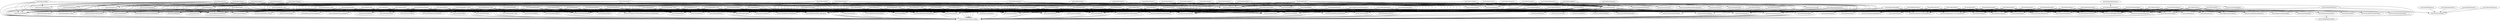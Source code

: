 // Generated via `python3 tools/generate_dependency_graph.py`; do not edit by hand.
digraph G {
  "usr/src/bin/cat/cat.c" -> "usr/src/include/ctype.h";
  "usr/src/bin/cat/cat.c" -> "usr/src/include/err.h";
  "usr/src/bin/cat/cat.c" -> "usr/src/include/stdio.h";
  "usr/src/bin/cat/cat.c" -> "usr/src/include/stdlib.h";
  "usr/src/bin/cat/cat.c" -> "usr/src/sys/hp300/include/param.h";
  "usr/src/bin/cat/cat.c" -> "usr/src/sys/sys/errno.h";
  "usr/src/bin/cat/cat.c" -> "usr/src/sys/sys/fcntl.h";
  "usr/src/bin/cat/cat.c" -> "usr/src/sys/sys/stat.h";
  "usr/src/bin/cat/cat.c" -> "usr/src/sys/sys/unistd.h";
  "usr/src/bin/cat/cat.c" -> "usr/src/usr.bin/window/string.h";
  "usr/src/bin/chmod/chmod.c" -> "usr/src/include/err.h";
  "usr/src/bin/chmod/chmod.c" -> "usr/src/include/fts.h";
  "usr/src/bin/chmod/chmod.c" -> "usr/src/include/stdio.h";
  "usr/src/bin/chmod/chmod.c" -> "usr/src/include/stdlib.h";
  "usr/src/bin/chmod/chmod.c" -> "usr/src/sys/sys/errno.h";
  "usr/src/bin/chmod/chmod.c" -> "usr/src/sys/sys/stat.h";
  "usr/src/bin/chmod/chmod.c" -> "usr/src/sys/sys/unistd.h";
  "usr/src/bin/chmod/chmod.c" -> "usr/src/usr.bin/telnet/types.h";
  "usr/src/bin/chmod/chmod.c" -> "usr/src/usr.bin/window/string.h";
  "usr/src/bin/cp/cp.c" -> "usr/src/games/sail/extern.h";
  "usr/src/bin/cp/cp.c" -> "usr/src/include/err.h";
  "usr/src/bin/cp/cp.c" -> "usr/src/include/fts.h";
  "usr/src/bin/cp/cp.c" -> "usr/src/include/stdio.h";
  "usr/src/bin/cp/cp.c" -> "usr/src/include/stdlib.h";
  "usr/src/bin/cp/cp.c" -> "usr/src/kerberosIV/kdb_edit/time.h";
  "usr/src/bin/cp/cp.c" -> "usr/src/sys/hp300/include/param.h";
  "usr/src/bin/cp/cp.c" -> "usr/src/sys/sys/dirent.h";
  "usr/src/bin/cp/cp.c" -> "usr/src/sys/sys/errno.h";
  "usr/src/bin/cp/cp.c" -> "usr/src/sys/sys/fcntl.h";
  "usr/src/bin/cp/cp.c" -> "usr/src/sys/sys/mman.h";
  "usr/src/bin/cp/cp.c" -> "usr/src/sys/sys/stat.h";
  "usr/src/bin/cp/cp.c" -> "usr/src/sys/sys/unistd.h";
  "usr/src/bin/cp/cp.c" -> "usr/src/usr.bin/window/string.h";
  "usr/src/bin/cp/extern.h" -> "usr/src/sys/sys/cdefs.h";
  "usr/src/bin/cp/utils.c" -> "usr/src/games/sail/extern.h";
  "usr/src/bin/cp/utils.c" -> "usr/src/include/err.h";
  "usr/src/bin/cp/utils.c" -> "usr/src/include/fts.h";
  "usr/src/bin/cp/utils.c" -> "usr/src/include/stdio.h";
  "usr/src/bin/cp/utils.c" -> "usr/src/include/stdlib.h";
  "usr/src/bin/cp/utils.c" -> "usr/src/kerberosIV/kdb_edit/time.h";
  "usr/src/bin/cp/utils.c" -> "usr/src/sys/hp300/include/param.h";
  "usr/src/bin/cp/utils.c" -> "usr/src/sys/sys/errno.h";
  "usr/src/bin/cp/utils.c" -> "usr/src/sys/sys/fcntl.h";
  "usr/src/bin/cp/utils.c" -> "usr/src/sys/sys/mman.h";
  "usr/src/bin/cp/utils.c" -> "usr/src/sys/sys/stat.h";
  "usr/src/bin/cp/utils.c" -> "usr/src/sys/sys/unistd.h";
  "usr/src/bin/cp/utils.c" -> "usr/src/usr.bin/window/string.h";
  "usr/src/bin/csh/alloc.c" -> "usr/src/bin/csh/csh.h";
  "usr/src/bin/csh/alloc.c" -> "usr/src/games/sail/extern.h";
  "usr/src/bin/csh/alloc.c" -> "usr/src/include/stdlib.h";
  "usr/src/bin/csh/alloc.c" -> "usr/src/sys/sys/unistd.h";
  "usr/src/bin/csh/alloc.c" -> "usr/src/usr.bin/telnet/types.h";
  "usr/src/bin/csh/char.c" -> "usr/src/usr.bin/window/char.h";
  "usr/src/bin/csh/char.h" -> "usr/src/include/ctype.h";
  "usr/src/bin/csh/const.c" -> "usr/src/bin/csh/csh.h";
  "usr/src/bin/csh/csh.c" -> "usr/src/bin/csh/csh.h";
  "usr/src/bin/csh/csh.c" -> "usr/src/games/sail/extern.h";
  "usr/src/bin/csh/csh.c" -> "usr/src/include/locale.h";
  "usr/src/bin/csh/csh.c" -> "usr/src/include/pwd.h";
  "usr/src/bin/csh/csh.c" -> "usr/src/include/stdlib.h";
  "usr/src/bin/csh/csh.c" -> "usr/src/include/vis.h";
  "usr/src/bin/csh/csh.c" -> "usr/src/kerberosIV/register/pathnames.h";
  "usr/src/bin/csh/csh.c" -> "usr/src/sys/hp300/include/proc.h";
  "usr/src/bin/csh/csh.c" -> "usr/src/sys/sys/errno.h";
  "usr/src/bin/csh/csh.c" -> "usr/src/sys/sys/fcntl.h";
  "usr/src/bin/csh/csh.c" -> "usr/src/sys/sys/ioctl.h";
  "usr/src/bin/csh/csh.c" -> "usr/src/sys/sys/stat.h";
  "usr/src/bin/csh/csh.c" -> "usr/src/sys/sys/unistd.h";
  "usr/src/bin/csh/csh.c" -> "usr/src/usr.bin/telnet/types.h";
  "usr/src/bin/csh/csh.c" -> "usr/src/usr.bin/window/string.h";
  "usr/src/bin/csh/csh.h" -> "usr/src/include/err.h";
  "usr/src/bin/csh/csh.h" -> "usr/src/include/paths.h";
  "usr/src/bin/csh/csh.h" -> "usr/src/include/setjmp.h";
  "usr/src/bin/csh/csh.h" -> "usr/src/include/stdio.h";
  "usr/src/bin/csh/csh.h" -> "usr/src/kerberosIV/kdb_edit/time.h";
  "usr/src/bin/csh/csh.h" -> "usr/src/sys/hp300/include/signal.h";
  "usr/src/bin/csh/csh.h" -> "usr/src/sys/sys/resource.h";
  "usr/src/bin/csh/csh.h" -> "usr/src/usr.bin/telnet/types.h";
  "usr/src/bin/csh/csh.h" -> "usr/src/usr.bin/window/char.h";
  "usr/src/bin/csh/dir.c" -> "usr/src/bin/csh/csh.h";
  "usr/src/bin/csh/dir.c" -> "usr/src/games/sail/extern.h";
  "usr/src/bin/csh/dir.c" -> "usr/src/include/stdlib.h";
  "usr/src/bin/csh/dir.c" -> "usr/src/sys/hp300/include/param.h";
  "usr/src/bin/csh/dir.c" -> "usr/src/sys/sys/errno.h";
  "usr/src/bin/csh/dir.c" -> "usr/src/sys/sys/stat.h";
  "usr/src/bin/csh/dir.c" -> "usr/src/sys/sys/unistd.h";
  "usr/src/bin/csh/dir.c" -> "usr/src/usr.bin/make/dir.h";
  "usr/src/bin/csh/dir.c" -> "usr/src/usr.bin/window/string.h";
  "usr/src/bin/csh/dol.c" -> "usr/src/bin/csh/csh.h";
  "usr/src/bin/csh/dol.c" -> "usr/src/games/sail/extern.h";
  "usr/src/bin/csh/dol.c" -> "usr/src/include/stdlib.h";
  "usr/src/bin/csh/dol.c" -> "usr/src/sys/sys/errno.h";
  "usr/src/bin/csh/dol.c" -> "usr/src/sys/sys/fcntl.h";
  "usr/src/bin/csh/dol.c" -> "usr/src/sys/sys/unistd.h";
  "usr/src/bin/csh/dol.c" -> "usr/src/usr.bin/telnet/types.h";
  "usr/src/bin/csh/dol.c" -> "usr/src/usr.bin/window/string.h";
  "usr/src/bin/csh/err.c" -> "usr/src/bin/csh/csh.h";
  "usr/src/bin/csh/err.c" -> "usr/src/games/sail/extern.h";
  "usr/src/bin/csh/err.c" -> "usr/src/include/stdlib.h";
  "usr/src/bin/csh/err.c" -> "usr/src/sys/sys/unistd.h";
  "usr/src/bin/csh/err.c" -> "usr/src/usr.bin/telnet/types.h";
  "usr/src/bin/csh/exec.c" -> "usr/src/bin/csh/csh.h";
  "usr/src/bin/csh/exec.c" -> "usr/src/games/sail/extern.h";
  "usr/src/bin/csh/exec.c" -> "usr/src/include/stdlib.h";
  "usr/src/bin/csh/exec.c" -> "usr/src/sys/hp300/include/param.h";
  "usr/src/bin/csh/exec.c" -> "usr/src/sys/sys/dirent.h";
  "usr/src/bin/csh/exec.c" -> "usr/src/sys/sys/errno.h";
  "usr/src/bin/csh/exec.c" -> "usr/src/sys/sys/fcntl.h";
  "usr/src/bin/csh/exec.c" -> "usr/src/sys/sys/stat.h";
  "usr/src/bin/csh/exec.c" -> "usr/src/sys/sys/unistd.h";
  "usr/src/bin/csh/exec.c" -> "usr/src/usr.bin/telnet/types.h";
  "usr/src/bin/csh/exec.c" -> "usr/src/usr.bin/window/string.h";
  "usr/src/bin/csh/exp.c" -> "usr/src/bin/csh/csh.h";
  "usr/src/bin/csh/exp.c" -> "usr/src/games/sail/extern.h";
  "usr/src/bin/csh/exp.c" -> "usr/src/include/stdlib.h";
  "usr/src/bin/csh/exp.c" -> "usr/src/sys/sys/stat.h";
  "usr/src/bin/csh/exp.c" -> "usr/src/sys/sys/unistd.h";
  "usr/src/bin/csh/exp.c" -> "usr/src/usr.bin/telnet/types.h";
  "usr/src/bin/csh/exp.c" -> "usr/src/usr.bin/window/string.h";
  "usr/src/bin/csh/extern.h" -> "usr/src/sys/sys/cdefs.h";
  "usr/src/bin/csh/file.c" -> "usr/src/bin/csh/csh.h";
  "usr/src/bin/csh/file.c" -> "usr/src/games/sail/extern.h";
  "usr/src/bin/csh/file.c" -> "usr/src/include/pwd.h";
  "usr/src/bin/csh/file.c" -> "usr/src/include/stdlib.h";
  "usr/src/bin/csh/file.c" -> "usr/src/sys/hp300/include/param.h";
  "usr/src/bin/csh/file.c" -> "usr/src/sys/sys/dirent.h";
  "usr/src/bin/csh/file.c" -> "usr/src/sys/sys/ioctl.h";
  "usr/src/bin/csh/file.c" -> "usr/src/sys/sys/stat.h";
  "usr/src/bin/csh/file.c" -> "usr/src/sys/sys/termios.h";
  "usr/src/bin/csh/file.c" -> "usr/src/sys/sys/unistd.h";
  "usr/src/bin/csh/file.c" -> "usr/src/usr.bin/window/string.h";
  "usr/src/bin/csh/func.c" -> "usr/src/bin/csh/csh.h";
  "usr/src/bin/csh/func.c" -> "usr/src/games/sail/extern.h";
  "usr/src/bin/csh/func.c" -> "usr/src/include/locale.h";
  "usr/src/bin/csh/func.c" -> "usr/src/include/stdlib.h";
  "usr/src/bin/csh/func.c" -> "usr/src/kerberosIV/register/pathnames.h";
  "usr/src/bin/csh/func.c" -> "usr/src/sys/hp300/include/signal.h";
  "usr/src/bin/csh/func.c" -> "usr/src/sys/sys/stat.h";
  "usr/src/bin/csh/func.c" -> "usr/src/sys/sys/unistd.h";
  "usr/src/bin/csh/func.c" -> "usr/src/usr.bin/telnet/types.h";
  "usr/src/bin/csh/func.c" -> "usr/src/usr.bin/window/string.h";
  "usr/src/bin/csh/glob.c" -> "usr/src/bin/csh/csh.h";
  "usr/src/bin/csh/glob.c" -> "usr/src/games/sail/extern.h";
  "usr/src/bin/csh/glob.c" -> "usr/src/include/stdlib.h";
  "usr/src/bin/csh/glob.c" -> "usr/src/sys/hp300/include/param.h";
  "usr/src/bin/csh/glob.c" -> "usr/src/sys/sys/errno.h";
  "usr/src/bin/csh/glob.c" -> "usr/src/sys/sys/unistd.h";
  "usr/src/bin/csh/glob.c" -> "usr/src/usr.bin/mail/glob.h";
  "usr/src/bin/csh/glob.c" -> "usr/src/usr.bin/window/string.h";
  "usr/src/bin/csh/hist.c" -> "usr/src/bin/csh/csh.h";
  "usr/src/bin/csh/hist.c" -> "usr/src/games/sail/extern.h";
  "usr/src/bin/csh/hist.c" -> "usr/src/include/stdlib.h";
  "usr/src/bin/csh/hist.c" -> "usr/src/usr.bin/telnet/types.h";
  "usr/src/bin/csh/init.c" -> "usr/src/bin/csh/csh.h";
  "usr/src/bin/csh/init.c" -> "usr/src/games/sail/extern.h";
  "usr/src/bin/csh/lex.c" -> "usr/src/bin/csh/csh.h";
  "usr/src/bin/csh/lex.c" -> "usr/src/games/sail/extern.h";
  "usr/src/bin/csh/lex.c" -> "usr/src/include/stdlib.h";
  "usr/src/bin/csh/lex.c" -> "usr/src/sys/sys/errno.h";
  "usr/src/bin/csh/lex.c" -> "usr/src/sys/sys/ioctl.h";
  "usr/src/bin/csh/lex.c" -> "usr/src/sys/sys/termios.h";
  "usr/src/bin/csh/lex.c" -> "usr/src/sys/sys/unistd.h";
  "usr/src/bin/csh/lex.c" -> "usr/src/usr.bin/telnet/types.h";
  "usr/src/bin/csh/lex.c" -> "usr/src/usr.bin/window/string.h";
  "usr/src/bin/csh/misc.c" -> "usr/src/bin/csh/csh.h";
  "usr/src/bin/csh/misc.c" -> "usr/src/games/sail/extern.h";
  "usr/src/bin/csh/misc.c" -> "usr/src/include/stdlib.h";
  "usr/src/bin/csh/misc.c" -> "usr/src/sys/hp300/include/param.h";
  "usr/src/bin/csh/misc.c" -> "usr/src/sys/sys/unistd.h";
  "usr/src/bin/csh/parse.c" -> "usr/src/bin/csh/csh.h";
  "usr/src/bin/csh/parse.c" -> "usr/src/games/sail/extern.h";
  "usr/src/bin/csh/parse.c" -> "usr/src/include/stdlib.h";
  "usr/src/bin/csh/parse.c" -> "usr/src/usr.bin/telnet/types.h";
  "usr/src/bin/csh/parse.c" -> "usr/src/usr.bin/window/string.h";
  "usr/src/bin/csh/proc.c" -> "usr/src/bin/csh/csh.h";
  "usr/src/bin/csh/proc.c" -> "usr/src/games/sail/extern.h";
  "usr/src/bin/csh/proc.c" -> "usr/src/include/stdlib.h";
  "usr/src/bin/csh/proc.c" -> "usr/src/sys/hp300/include/proc.h";
  "usr/src/bin/csh/proc.c" -> "usr/src/sys/sys/errno.h";
  "usr/src/bin/csh/proc.c" -> "usr/src/sys/sys/unistd.h";
  "usr/src/bin/csh/proc.c" -> "usr/src/sys/sys/wait.h";
  "usr/src/bin/csh/proc.c" -> "usr/src/usr.bin/make/dir.h";
  "usr/src/bin/csh/proc.c" -> "usr/src/usr.bin/telnet/types.h";
  "usr/src/bin/csh/proc.c" -> "usr/src/usr.bin/window/string.h";
  "usr/src/bin/csh/sem.c" -> "usr/src/bin/csh/csh.h";
  "usr/src/bin/csh/sem.c" -> "usr/src/games/sail/extern.h";
  "usr/src/bin/csh/sem.c" -> "usr/src/include/stdlib.h";
  "usr/src/bin/csh/sem.c" -> "usr/src/sys/hp300/include/param.h";
  "usr/src/bin/csh/sem.c" -> "usr/src/sys/hp300/include/proc.h";
  "usr/src/bin/csh/sem.c" -> "usr/src/sys/sys/errno.h";
  "usr/src/bin/csh/sem.c" -> "usr/src/sys/sys/fcntl.h";
  "usr/src/bin/csh/sem.c" -> "usr/src/sys/sys/ioctl.h";
  "usr/src/bin/csh/sem.c" -> "usr/src/sys/sys/stat.h";
  "usr/src/bin/csh/sem.c" -> "usr/src/sys/sys/unistd.h";
  "usr/src/bin/csh/sem.c" -> "usr/src/usr.bin/window/string.h";
  "usr/src/bin/csh/set.c" -> "usr/src/bin/csh/csh.h";
  "usr/src/bin/csh/set.c" -> "usr/src/games/sail/extern.h";
  "usr/src/bin/csh/set.c" -> "usr/src/include/stdlib.h";
  "usr/src/bin/csh/set.c" -> "usr/src/usr.bin/telnet/types.h";
  "usr/src/bin/csh/set.c" -> "usr/src/usr.bin/window/string.h";
  "usr/src/bin/csh/str.c" -> "usr/src/bin/csh/csh.h";
  "usr/src/bin/csh/str.c" -> "usr/src/games/sail/extern.h";
  "usr/src/bin/csh/str.c" -> "usr/src/include/vis.h";
  "usr/src/bin/csh/str.c" -> "usr/src/usr.bin/telnet/types.h";
  "usr/src/bin/csh/time.c" -> "usr/src/bin/csh/csh.h";
  "usr/src/bin/csh/time.c" -> "usr/src/games/sail/extern.h";
  "usr/src/bin/csh/time.c" -> "usr/src/usr.bin/telnet/types.h";
  "usr/src/bin/date/date.c" -> "usr/src/games/sail/extern.h";
  "usr/src/bin/date/date.c" -> "usr/src/include/ctype.h";
  "usr/src/bin/date/date.c" -> "usr/src/include/err.h";
  "usr/src/bin/date/date.c" -> "usr/src/include/stdio.h";
  "usr/src/bin/date/date.c" -> "usr/src/include/stdlib.h";
  "usr/src/bin/date/date.c" -> "usr/src/kerberosIV/kdb_edit/time.h";
  "usr/src/bin/date/date.c" -> "usr/src/sys/hp300/include/param.h";
  "usr/src/bin/date/date.c" -> "usr/src/sys/sys/fcntl.h";
  "usr/src/bin/date/date.c" -> "usr/src/sys/sys/syslog.h";
  "usr/src/bin/date/date.c" -> "usr/src/sys/sys/unistd.h";
  "usr/src/bin/date/date.c" -> "usr/src/usr.bin/window/string.h";
  "usr/src/bin/date/netdate.c" -> "usr/src/games/sail/extern.h";
  "usr/src/bin/date/netdate.c" -> "usr/src/include/err.h";
  "usr/src/bin/date/netdate.c" -> "usr/src/include/netdb.h";
  "usr/src/bin/date/netdate.c" -> "usr/src/include/protocols/timed.h";
  "usr/src/bin/date/netdate.c" -> "usr/src/include/stdio.h";
  "usr/src/bin/date/netdate.c" -> "usr/src/kerberosIV/kdb_edit/time.h";
  "usr/src/bin/date/netdate.c" -> "usr/src/sys/hp300/include/param.h";
  "usr/src/bin/date/netdate.c" -> "usr/src/sys/netinet/in.h";
  "usr/src/bin/date/netdate.c" -> "usr/src/sys/sys/errno.h";
  "usr/src/bin/date/netdate.c" -> "usr/src/sys/sys/socket.h";
  "usr/src/bin/date/netdate.c" -> "usr/src/sys/sys/unistd.h";
  "usr/src/bin/date/netdate.c" -> "usr/src/usr.bin/window/string.h";
  "usr/src/bin/dd/args.c" -> "usr/src/bin/dd/dd.h";
  "usr/src/bin/dd/args.c" -> "usr/src/games/sail/extern.h";
  "usr/src/bin/dd/args.c" -> "usr/src/include/err.h";
  "usr/src/bin/dd/args.c" -> "usr/src/include/stdio.h";
  "usr/src/bin/dd/args.c" -> "usr/src/include/stdlib.h";
  "usr/src/bin/dd/args.c" -> "usr/src/sys/hp300/include/limits.h";
  "usr/src/bin/dd/args.c" -> "usr/src/sys/sys/errno.h";
  "usr/src/bin/dd/args.c" -> "usr/src/usr.bin/telnet/types.h";
  "usr/src/bin/dd/args.c" -> "usr/src/usr.bin/window/string.h";
  "usr/src/bin/dd/conv.c" -> "usr/src/bin/dd/dd.h";
  "usr/src/bin/dd/conv.c" -> "usr/src/games/sail/extern.h";
  "usr/src/bin/dd/conv.c" -> "usr/src/include/err.h";
  "usr/src/bin/dd/conv.c" -> "usr/src/sys/hp300/include/param.h";
  "usr/src/bin/dd/conv.c" -> "usr/src/usr.bin/window/string.h";
  "usr/src/bin/dd/conv_tab.c" -> "usr/src/usr.bin/telnet/types.h";
  "usr/src/bin/dd/dd.c" -> "usr/src/bin/dd/dd.h";
  "usr/src/bin/dd/dd.c" -> "usr/src/games/sail/extern.h";
  "usr/src/bin/dd/dd.c" -> "usr/src/include/ctype.h";
  "usr/src/bin/dd/dd.c" -> "usr/src/include/err.h";
  "usr/src/bin/dd/dd.c" -> "usr/src/include/stdio.h";
  "usr/src/bin/dd/dd.c" -> "usr/src/include/stdlib.h";
  "usr/src/bin/dd/dd.c" -> "usr/src/sys/hp300/include/param.h";
  "usr/src/bin/dd/dd.c" -> "usr/src/sys/hp300/include/signal.h";
  "usr/src/bin/dd/dd.c" -> "usr/src/sys/sys/errno.h";
  "usr/src/bin/dd/dd.c" -> "usr/src/sys/sys/fcntl.h";
  "usr/src/bin/dd/dd.c" -> "usr/src/sys/sys/ioctl.h";
  "usr/src/bin/dd/dd.c" -> "usr/src/sys/sys/mtio.h";
  "usr/src/bin/dd/dd.c" -> "usr/src/sys/sys/stat.h";
  "usr/src/bin/dd/dd.c" -> "usr/src/sys/sys/unistd.h";
  "usr/src/bin/dd/dd.c" -> "usr/src/usr.bin/window/string.h";
  "usr/src/bin/dd/extern.h" -> "usr/src/sys/sys/cdefs.h";
  "usr/src/bin/dd/misc.c" -> "usr/src/bin/dd/dd.h";
  "usr/src/bin/dd/misc.c" -> "usr/src/games/sail/extern.h";
  "usr/src/bin/dd/misc.c" -> "usr/src/include/err.h";
  "usr/src/bin/dd/misc.c" -> "usr/src/include/stdio.h";
  "usr/src/bin/dd/misc.c" -> "usr/src/include/stdlib.h";
  "usr/src/bin/dd/misc.c" -> "usr/src/kerberosIV/kdb_edit/time.h";
  "usr/src/bin/dd/misc.c" -> "usr/src/sys/sys/unistd.h";
  "usr/src/bin/dd/misc.c" -> "usr/src/usr.bin/telnet/types.h";
  "usr/src/bin/dd/misc.c" -> "usr/src/usr.bin/window/string.h";
  "usr/src/bin/dd/position.c" -> "usr/src/bin/dd/dd.h";
  "usr/src/bin/dd/position.c" -> "usr/src/games/sail/extern.h";
  "usr/src/bin/dd/position.c" -> "usr/src/include/err.h";
  "usr/src/bin/dd/position.c" -> "usr/src/sys/sys/errno.h";
  "usr/src/bin/dd/position.c" -> "usr/src/sys/sys/ioctl.h";
  "usr/src/bin/dd/position.c" -> "usr/src/sys/sys/mtio.h";
  "usr/src/bin/dd/position.c" -> "usr/src/sys/sys/stat.h";
  "usr/src/bin/dd/position.c" -> "usr/src/sys/sys/unistd.h";
  "usr/src/bin/dd/position.c" -> "usr/src/usr.bin/telnet/types.h";
  "usr/src/bin/dd/position.c" -> "usr/src/usr.bin/window/string.h";
  "usr/src/bin/df/df.c" -> "usr/src/include/err.h";
  "usr/src/bin/df/df.c" -> "usr/src/include/fstab.h";
  "usr/src/bin/df/df.c" -> "usr/src/include/stdio.h";
  "usr/src/bin/df/df.c" -> "usr/src/include/stdlib.h";
  "usr/src/bin/df/df.c" -> "usr/src/sys/hp300/include/param.h";
  "usr/src/bin/df/df.c" -> "usr/src/sys/sys/errno.h";
  "usr/src/bin/df/df.c" -> "usr/src/sys/sys/fcntl.h";
  "usr/src/bin/df/df.c" -> "usr/src/sys/sys/mount.h";
  "usr/src/bin/df/df.c" -> "usr/src/sys/sys/stat.h";
  "usr/src/bin/df/df.c" -> "usr/src/sys/sys/unistd.h";
  "usr/src/bin/df/df.c" -> "usr/src/sys/ufs/ffs/fs.h";
  "usr/src/bin/df/df.c" -> "usr/src/sys/ufs/ufs/dinode.h";
  "usr/src/bin/df/df.c" -> "usr/src/sys/ufs/ufs/ufsmount.h";
  "usr/src/bin/df/df.c" -> "usr/src/usr.bin/window/string.h";
  "usr/src/bin/echo/echo.c" -> "usr/src/include/stdio.h";
  "usr/src/bin/echo/echo.c" -> "usr/src/include/stdlib.h";
  "usr/src/bin/echo/echo.c" -> "usr/src/usr.bin/window/string.h";
  "usr/src/bin/hostname/hostname.c" -> "usr/src/include/err.h";
  "usr/src/bin/hostname/hostname.c" -> "usr/src/include/stdio.h";
  "usr/src/bin/hostname/hostname.c" -> "usr/src/include/stdlib.h";
  "usr/src/bin/hostname/hostname.c" -> "usr/src/sys/hp300/include/param.h";
  "usr/src/bin/hostname/hostname.c" -> "usr/src/sys/sys/unistd.h";
  "usr/src/bin/hostname/hostname.c" -> "usr/src/usr.bin/window/string.h";
  "usr/src/bin/kill/kill.c" -> "usr/src/include/ctype.h";
  "usr/src/bin/kill/kill.c" -> "usr/src/include/err.h";
  "usr/src/bin/kill/kill.c" -> "usr/src/include/stdio.h";
  "usr/src/bin/kill/kill.c" -> "usr/src/include/stdlib.h";
  "usr/src/bin/kill/kill.c" -> "usr/src/sys/hp300/include/signal.h";
  "usr/src/bin/kill/kill.c" -> "usr/src/sys/sys/errno.h";
  "usr/src/bin/kill/kill.c" -> "usr/src/usr.bin/window/string.h";
  "usr/src/bin/ln/ln.c" -> "usr/src/include/err.h";
  "usr/src/bin/ln/ln.c" -> "usr/src/include/stdio.h";
  "usr/src/bin/ln/ln.c" -> "usr/src/include/stdlib.h";
  "usr/src/bin/ln/ln.c" -> "usr/src/sys/hp300/include/param.h";
  "usr/src/bin/ln/ln.c" -> "usr/src/sys/sys/errno.h";
  "usr/src/bin/ln/ln.c" -> "usr/src/sys/sys/stat.h";
  "usr/src/bin/ln/ln.c" -> "usr/src/sys/sys/unistd.h";
  "usr/src/bin/ln/ln.c" -> "usr/src/usr.bin/window/string.h";
  "usr/src/bin/ls/cmp.c" -> "usr/src/bin/ls/ls.h";
  "usr/src/bin/ls/cmp.c" -> "usr/src/games/sail/extern.h";
  "usr/src/bin/ls/cmp.c" -> "usr/src/include/fts.h";
  "usr/src/bin/ls/cmp.c" -> "usr/src/sys/sys/stat.h";
  "usr/src/bin/ls/cmp.c" -> "usr/src/usr.bin/telnet/types.h";
  "usr/src/bin/ls/cmp.c" -> "usr/src/usr.bin/window/string.h";
  "usr/src/bin/ls/ls.c" -> "usr/src/bin/ls/ls.h";
  "usr/src/bin/ls/ls.c" -> "usr/src/games/sail/extern.h";
  "usr/src/bin/ls/ls.c" -> "usr/src/include/err.h";
  "usr/src/bin/ls/ls.c" -> "usr/src/include/fts.h";
  "usr/src/bin/ls/ls.c" -> "usr/src/include/stdio.h";
  "usr/src/bin/ls/ls.c" -> "usr/src/include/stdlib.h";
  "usr/src/bin/ls/ls.c" -> "usr/src/sys/sys/dirent.h";
  "usr/src/bin/ls/ls.c" -> "usr/src/sys/sys/errno.h";
  "usr/src/bin/ls/ls.c" -> "usr/src/sys/sys/ioctl.h";
  "usr/src/bin/ls/ls.c" -> "usr/src/sys/sys/stat.h";
  "usr/src/bin/ls/ls.c" -> "usr/src/sys/sys/unistd.h";
  "usr/src/bin/ls/ls.c" -> "usr/src/usr.bin/telnet/types.h";
  "usr/src/bin/ls/ls.c" -> "usr/src/usr.bin/window/string.h";
  "usr/src/bin/ls/print.c" -> "usr/src/bin/ls/ls.h";
  "usr/src/bin/ls/print.c" -> "usr/src/games/sail/extern.h";
  "usr/src/bin/ls/print.c" -> "usr/src/include/err.h";
  "usr/src/bin/ls/print.c" -> "usr/src/include/fts.h";
  "usr/src/bin/ls/print.c" -> "usr/src/include/grp.h";
  "usr/src/bin/ls/print.c" -> "usr/src/include/pwd.h";
  "usr/src/bin/ls/print.c" -> "usr/src/include/stdio.h";
  "usr/src/bin/ls/print.c" -> "usr/src/include/stdlib.h";
  "usr/src/bin/ls/print.c" -> "usr/src/include/tzfile.h";
  "usr/src/bin/ls/print.c" -> "usr/src/include/utmp.h";
  "usr/src/bin/ls/print.c" -> "usr/src/kerberosIV/kdb_edit/time.h";
  "usr/src/bin/ls/print.c" -> "usr/src/sys/hp300/include/param.h";
  "usr/src/bin/ls/print.c" -> "usr/src/sys/sys/errno.h";
  "usr/src/bin/ls/print.c" -> "usr/src/sys/sys/stat.h";
  "usr/src/bin/ls/print.c" -> "usr/src/sys/sys/unistd.h";
  "usr/src/bin/ls/print.c" -> "usr/src/usr.bin/window/string.h";
  "usr/src/bin/ls/stat_flags.c" -> "usr/src/include/stddef.h";
  "usr/src/bin/ls/stat_flags.c" -> "usr/src/sys/sys/stat.h";
  "usr/src/bin/ls/stat_flags.c" -> "usr/src/usr.bin/telnet/types.h";
  "usr/src/bin/ls/stat_flags.c" -> "usr/src/usr.bin/window/string.h";
  "usr/src/bin/ls/util.c" -> "usr/src/bin/ls/ls.h";
  "usr/src/bin/ls/util.c" -> "usr/src/games/sail/extern.h";
  "usr/src/bin/ls/util.c" -> "usr/src/include/ctype.h";
  "usr/src/bin/ls/util.c" -> "usr/src/include/fts.h";
  "usr/src/bin/ls/util.c" -> "usr/src/include/stdio.h";
  "usr/src/bin/ls/util.c" -> "usr/src/include/stdlib.h";
  "usr/src/bin/ls/util.c" -> "usr/src/sys/sys/stat.h";
  "usr/src/bin/ls/util.c" -> "usr/src/usr.bin/telnet/types.h";
  "usr/src/bin/ls/util.c" -> "usr/src/usr.bin/window/string.h";
  "usr/src/bin/mkdir/mkdir.c" -> "usr/src/include/err.h";
  "usr/src/bin/mkdir/mkdir.c" -> "usr/src/include/stdio.h";
  "usr/src/bin/mkdir/mkdir.c" -> "usr/src/include/stdlib.h";
  "usr/src/bin/mkdir/mkdir.c" -> "usr/src/sys/sys/errno.h";
  "usr/src/bin/mkdir/mkdir.c" -> "usr/src/sys/sys/stat.h";
  "usr/src/bin/mkdir/mkdir.c" -> "usr/src/sys/sys/unistd.h";
  "usr/src/bin/mkdir/mkdir.c" -> "usr/src/usr.bin/telnet/types.h";
  "usr/src/bin/mkdir/mkdir.c" -> "usr/src/usr.bin/window/string.h";
  "usr/src/bin/mv/mv.c" -> "usr/src/include/err.h";
  "usr/src/bin/mv/mv.c" -> "usr/src/include/stdio.h";
  "usr/src/bin/mv/mv.c" -> "usr/src/include/stdlib.h";
  "usr/src/bin/mv/mv.c" -> "usr/src/kerberosIV/kdb_edit/time.h";
  "usr/src/bin/mv/mv.c" -> "usr/src/kerberosIV/register/pathnames.h";
  "usr/src/bin/mv/mv.c" -> "usr/src/sys/hp300/include/param.h";
  "usr/src/bin/mv/mv.c" -> "usr/src/sys/sys/errno.h";
  "usr/src/bin/mv/mv.c" -> "usr/src/sys/sys/fcntl.h";
  "usr/src/bin/mv/mv.c" -> "usr/src/sys/sys/stat.h";
  "usr/src/bin/mv/mv.c" -> "usr/src/sys/sys/unistd.h";
  "usr/src/bin/mv/mv.c" -> "usr/src/sys/sys/wait.h";
  "usr/src/bin/mv/mv.c" -> "usr/src/usr.bin/window/string.h";
  "usr/src/bin/pax/ar_io.c" -> "usr/src/bin/pax/pax.h";
  "usr/src/bin/pax/ar_io.c" -> "usr/src/games/sail/extern.h";
  "usr/src/bin/pax/ar_io.c" -> "usr/src/include/ctype.h";
  "usr/src/bin/pax/ar_io.c" -> "usr/src/include/stdio.h";
  "usr/src/bin/pax/ar_io.c" -> "usr/src/include/stdlib.h";
  "usr/src/bin/pax/ar_io.c" -> "usr/src/kerberosIV/kdb_edit/time.h";
  "usr/src/bin/pax/ar_io.c" -> "usr/src/sys/hp300/include/param.h";
  "usr/src/bin/pax/ar_io.c" -> "usr/src/sys/hp300/include/signal.h";
  "usr/src/bin/pax/ar_io.c" -> "usr/src/sys/sys/errno.h";
  "usr/src/bin/pax/ar_io.c" -> "usr/src/sys/sys/fcntl.h";
  "usr/src/bin/pax/ar_io.c" -> "usr/src/sys/sys/ioctl.h";
  "usr/src/bin/pax/ar_io.c" -> "usr/src/sys/sys/mtio.h";
  "usr/src/bin/pax/ar_io.c" -> "usr/src/sys/sys/stat.h";
  "usr/src/bin/pax/ar_io.c" -> "usr/src/sys/sys/unistd.h";
  "usr/src/bin/pax/ar_io.c" -> "usr/src/usr.bin/telnet/types.h";
  "usr/src/bin/pax/ar_io.c" -> "usr/src/usr.bin/window/string.h";
  "usr/src/bin/pax/ar_subs.c" -> "usr/src/bin/pax/pax.h";
  "usr/src/bin/pax/ar_subs.c" -> "usr/src/games/sail/extern.h";
  "usr/src/bin/pax/ar_subs.c" -> "usr/src/include/ctype.h";
  "usr/src/bin/pax/ar_subs.c" -> "usr/src/include/stdio.h";
  "usr/src/bin/pax/ar_subs.c" -> "usr/src/include/stdlib.h";
  "usr/src/bin/pax/ar_subs.c" -> "usr/src/kerberosIV/kdb_edit/time.h";
  "usr/src/bin/pax/ar_subs.c" -> "usr/src/sys/hp300/include/param.h";
  "usr/src/bin/pax/ar_subs.c" -> "usr/src/sys/hp300/include/signal.h";
  "usr/src/bin/pax/ar_subs.c" -> "usr/src/sys/sys/errno.h";
  "usr/src/bin/pax/ar_subs.c" -> "usr/src/sys/sys/fcntl.h";
  "usr/src/bin/pax/ar_subs.c" -> "usr/src/sys/sys/stat.h";
  "usr/src/bin/pax/ar_subs.c" -> "usr/src/sys/sys/unistd.h";
  "usr/src/bin/pax/ar_subs.c" -> "usr/src/usr.bin/telnet/types.h";
  "usr/src/bin/pax/ar_subs.c" -> "usr/src/usr.bin/window/string.h";
  "usr/src/bin/pax/buf_subs.c" -> "usr/src/bin/pax/pax.h";
  "usr/src/bin/pax/buf_subs.c" -> "usr/src/games/sail/extern.h";
  "usr/src/bin/pax/buf_subs.c" -> "usr/src/include/ctype.h";
  "usr/src/bin/pax/buf_subs.c" -> "usr/src/include/stdio.h";
  "usr/src/bin/pax/buf_subs.c" -> "usr/src/include/stdlib.h";
  "usr/src/bin/pax/buf_subs.c" -> "usr/src/kerberosIV/kdb_edit/time.h";
  "usr/src/bin/pax/buf_subs.c" -> "usr/src/sys/hp300/include/param.h";
  "usr/src/bin/pax/buf_subs.c" -> "usr/src/sys/sys/errno.h";
  "usr/src/bin/pax/buf_subs.c" -> "usr/src/sys/sys/stat.h";
  "usr/src/bin/pax/buf_subs.c" -> "usr/src/sys/sys/unistd.h";
  "usr/src/bin/pax/buf_subs.c" -> "usr/src/usr.bin/telnet/types.h";
  "usr/src/bin/pax/buf_subs.c" -> "usr/src/usr.bin/window/string.h";
  "usr/src/bin/pax/cache.c" -> "usr/src/bin/pax/pax.h";
  "usr/src/bin/pax/cache.c" -> "usr/src/games/sail/extern.h";
  "usr/src/bin/pax/cache.c" -> "usr/src/include/ctype.h";
  "usr/src/bin/pax/cache.c" -> "usr/src/include/grp.h";
  "usr/src/bin/pax/cache.c" -> "usr/src/include/pwd.h";
  "usr/src/bin/pax/cache.c" -> "usr/src/include/stdio.h";
  "usr/src/bin/pax/cache.c" -> "usr/src/include/stdlib.h";
  "usr/src/bin/pax/cache.c" -> "usr/src/kerberosIV/kdb_edit/time.h";
  "usr/src/bin/pax/cache.c" -> "usr/src/sys/hp300/include/param.h";
  "usr/src/bin/pax/cache.c" -> "usr/src/sys/sparc/sparc/cache.h";
  "usr/src/bin/pax/cache.c" -> "usr/src/sys/sys/stat.h";
  "usr/src/bin/pax/cache.c" -> "usr/src/sys/sys/unistd.h";
  "usr/src/bin/pax/cache.c" -> "usr/src/usr.bin/telnet/types.h";
  "usr/src/bin/pax/cache.c" -> "usr/src/usr.bin/window/string.h";
  "usr/src/bin/pax/cpio.c" -> "usr/src/bin/pax/cpio.h";
  "usr/src/bin/pax/cpio.c" -> "usr/src/bin/pax/pax.h";
  "usr/src/bin/pax/cpio.c" -> "usr/src/games/sail/extern.h";
  "usr/src/bin/pax/cpio.c" -> "usr/src/include/ctype.h";
  "usr/src/bin/pax/cpio.c" -> "usr/src/include/stdio.h";
  "usr/src/bin/pax/cpio.c" -> "usr/src/include/stdlib.h";
  "usr/src/bin/pax/cpio.c" -> "usr/src/kerberosIV/kdb_edit/time.h";
  "usr/src/bin/pax/cpio.c" -> "usr/src/sys/hp300/include/param.h";
  "usr/src/bin/pax/cpio.c" -> "usr/src/sys/sys/stat.h";
  "usr/src/bin/pax/cpio.c" -> "usr/src/sys/sys/unistd.h";
  "usr/src/bin/pax/cpio.c" -> "usr/src/usr.bin/telnet/types.h";
  "usr/src/bin/pax/cpio.c" -> "usr/src/usr.bin/window/string.h";
  "usr/src/bin/pax/extern.h" -> "usr/src/sys/sys/cdefs.h";
  "usr/src/bin/pax/file_subs.c" -> "usr/src/bin/pax/pax.h";
  "usr/src/bin/pax/file_subs.c" -> "usr/src/games/sail/extern.h";
  "usr/src/bin/pax/file_subs.c" -> "usr/src/include/ctype.h";
  "usr/src/bin/pax/file_subs.c" -> "usr/src/include/stdio.h";
  "usr/src/bin/pax/file_subs.c" -> "usr/src/include/stdlib.h";
  "usr/src/bin/pax/file_subs.c" -> "usr/src/kerberosIV/kdb_edit/time.h";
  "usr/src/bin/pax/file_subs.c" -> "usr/src/sys/hp300/include/param.h";
  "usr/src/bin/pax/file_subs.c" -> "usr/src/sys/sys/errno.h";
  "usr/src/bin/pax/file_subs.c" -> "usr/src/sys/sys/fcntl.h";
  "usr/src/bin/pax/file_subs.c" -> "usr/src/sys/sys/stat.h";
  "usr/src/bin/pax/file_subs.c" -> "usr/src/sys/sys/uio.h";
  "usr/src/bin/pax/file_subs.c" -> "usr/src/sys/sys/unistd.h";
  "usr/src/bin/pax/file_subs.c" -> "usr/src/usr.bin/telnet/types.h";
  "usr/src/bin/pax/file_subs.c" -> "usr/src/usr.bin/window/string.h";
  "usr/src/bin/pax/ftree.c" -> "usr/src/bin/pax/ftree.h";
  "usr/src/bin/pax/ftree.c" -> "usr/src/bin/pax/pax.h";
  "usr/src/bin/pax/ftree.c" -> "usr/src/games/sail/extern.h";
  "usr/src/bin/pax/ftree.c" -> "usr/src/include/ctype.h";
  "usr/src/bin/pax/ftree.c" -> "usr/src/include/fts.h";
  "usr/src/bin/pax/ftree.c" -> "usr/src/include/stdio.h";
  "usr/src/bin/pax/ftree.c" -> "usr/src/include/stdlib.h";
  "usr/src/bin/pax/ftree.c" -> "usr/src/kerberosIV/kdb_edit/time.h";
  "usr/src/bin/pax/ftree.c" -> "usr/src/sys/hp300/include/param.h";
  "usr/src/bin/pax/ftree.c" -> "usr/src/sys/sys/errno.h";
  "usr/src/bin/pax/ftree.c" -> "usr/src/sys/sys/stat.h";
  "usr/src/bin/pax/ftree.c" -> "usr/src/sys/sys/unistd.h";
  "usr/src/bin/pax/ftree.c" -> "usr/src/usr.bin/telnet/types.h";
  "usr/src/bin/pax/ftree.c" -> "usr/src/usr.bin/window/string.h";
  "usr/src/bin/pax/gen_subs.c" -> "usr/src/bin/pax/pax.h";
  "usr/src/bin/pax/gen_subs.c" -> "usr/src/games/sail/extern.h";
  "usr/src/bin/pax/gen_subs.c" -> "usr/src/include/ctype.h";
  "usr/src/bin/pax/gen_subs.c" -> "usr/src/include/stdio.h";
  "usr/src/bin/pax/gen_subs.c" -> "usr/src/include/stdlib.h";
  "usr/src/bin/pax/gen_subs.c" -> "usr/src/include/tzfile.h";
  "usr/src/bin/pax/gen_subs.c" -> "usr/src/include/utmp.h";
  "usr/src/bin/pax/gen_subs.c" -> "usr/src/kerberosIV/kdb_edit/time.h";
  "usr/src/bin/pax/gen_subs.c" -> "usr/src/sys/hp300/include/param.h";
  "usr/src/bin/pax/gen_subs.c" -> "usr/src/sys/sys/stat.h";
  "usr/src/bin/pax/gen_subs.c" -> "usr/src/sys/sys/unistd.h";
  "usr/src/bin/pax/gen_subs.c" -> "usr/src/usr.bin/telnet/types.h";
  "usr/src/bin/pax/gen_subs.c" -> "usr/src/usr.bin/window/string.h";
  "usr/src/bin/pax/options.c" -> "usr/src/bin/pax/cpio.h";
  "usr/src/bin/pax/options.c" -> "usr/src/bin/pax/pax.h";
  "usr/src/bin/pax/options.c" -> "usr/src/games/sail/extern.h";
  "usr/src/bin/pax/options.c" -> "usr/src/include/ctype.h";
  "usr/src/bin/pax/options.c" -> "usr/src/include/stdio.h";
  "usr/src/bin/pax/options.c" -> "usr/src/include/stdlib.h";
  "usr/src/bin/pax/options.c" -> "usr/src/kerberosIV/kdb_edit/time.h";
  "usr/src/bin/pax/options.c" -> "usr/src/sys/hp300/include/limits.h";
  "usr/src/bin/pax/options.c" -> "usr/src/sys/hp300/include/param.h";
  "usr/src/bin/pax/options.c" -> "usr/src/sys/sys/mtio.h";
  "usr/src/bin/pax/options.c" -> "usr/src/sys/sys/stat.h";
  "usr/src/bin/pax/options.c" -> "usr/src/sys/sys/unistd.h";
  "usr/src/bin/pax/options.c" -> "usr/src/usr.bin/telnet/types.h";
  "usr/src/bin/pax/options.c" -> "usr/src/usr.bin/tn3270/ctlr/options.h";
  "usr/src/bin/pax/options.c" -> "usr/src/usr.bin/tn3270/distribution/utilities/srccmd/tar/tar.h";
  "usr/src/bin/pax/options.c" -> "usr/src/usr.bin/window/string.h";
  "usr/src/bin/pax/pat_rep.c" -> "usr/src/bin/pax/pat_rep.h";
  "usr/src/bin/pax/pat_rep.c" -> "usr/src/bin/pax/pax.h";
  "usr/src/bin/pax/pat_rep.c" -> "usr/src/games/sail/extern.h";
  "usr/src/bin/pax/pat_rep.c" -> "usr/src/include/ctype.h";
  "usr/src/bin/pax/pat_rep.c" -> "usr/src/include/regex.h";
  "usr/src/bin/pax/pat_rep.c" -> "usr/src/include/regexp.h";
  "usr/src/bin/pax/pat_rep.c" -> "usr/src/include/stdio.h";
  "usr/src/bin/pax/pat_rep.c" -> "usr/src/include/stdlib.h";
  "usr/src/bin/pax/pat_rep.c" -> "usr/src/kerberosIV/kdb_edit/time.h";
  "usr/src/bin/pax/pat_rep.c" -> "usr/src/sys/hp300/include/param.h";
  "usr/src/bin/pax/pat_rep.c" -> "usr/src/sys/sys/stat.h";
  "usr/src/bin/pax/pat_rep.c" -> "usr/src/sys/sys/unistd.h";
  "usr/src/bin/pax/pat_rep.c" -> "usr/src/usr.bin/telnet/types.h";
  "usr/src/bin/pax/pat_rep.c" -> "usr/src/usr.bin/window/string.h";
  "usr/src/bin/pax/pax.c" -> "usr/src/bin/pax/pax.h";
  "usr/src/bin/pax/pax.c" -> "usr/src/games/sail/extern.h";
  "usr/src/bin/pax/pax.c" -> "usr/src/include/stdio.h";
  "usr/src/bin/pax/pax.c" -> "usr/src/include/stdlib.h";
  "usr/src/bin/pax/pax.c" -> "usr/src/kerberosIV/kdb_edit/time.h";
  "usr/src/bin/pax/pax.c" -> "usr/src/sys/hp300/include/param.h";
  "usr/src/bin/pax/pax.c" -> "usr/src/sys/hp300/include/signal.h";
  "usr/src/bin/pax/pax.c" -> "usr/src/sys/sys/errno.h";
  "usr/src/bin/pax/pax.c" -> "usr/src/sys/sys/resource.h";
  "usr/src/bin/pax/pax.c" -> "usr/src/sys/sys/stat.h";
  "usr/src/bin/pax/pax.c" -> "usr/src/sys/sys/unistd.h";
  "usr/src/bin/pax/pax.c" -> "usr/src/usr.bin/telnet/types.h";
  "usr/src/bin/pax/sel_subs.c" -> "usr/src/bin/pax/pax.h";
  "usr/src/bin/pax/sel_subs.c" -> "usr/src/bin/pax/sel_subs.h";
  "usr/src/bin/pax/sel_subs.c" -> "usr/src/games/sail/extern.h";
  "usr/src/bin/pax/sel_subs.c" -> "usr/src/include/ctype.h";
  "usr/src/bin/pax/sel_subs.c" -> "usr/src/include/grp.h";
  "usr/src/bin/pax/sel_subs.c" -> "usr/src/include/pwd.h";
  "usr/src/bin/pax/sel_subs.c" -> "usr/src/include/stdio.h";
  "usr/src/bin/pax/sel_subs.c" -> "usr/src/include/stdlib.h";
  "usr/src/bin/pax/sel_subs.c" -> "usr/src/include/strings.h";
  "usr/src/bin/pax/sel_subs.c" -> "usr/src/kerberosIV/kdb_edit/time.h";
  "usr/src/bin/pax/sel_subs.c" -> "usr/src/sys/hp300/include/param.h";
  "usr/src/bin/pax/sel_subs.c" -> "usr/src/sys/sys/stat.h";
  "usr/src/bin/pax/sel_subs.c" -> "usr/src/sys/sys/unistd.h";
  "usr/src/bin/pax/sel_subs.c" -> "usr/src/usr.bin/telnet/types.h";
  "usr/src/bin/pax/sel_subs.c" -> "usr/src/usr.bin/window/string.h";
  "usr/src/bin/pax/tables.c" -> "usr/src/bin/pax/pax.h";
  "usr/src/bin/pax/tables.c" -> "usr/src/games/sail/extern.h";
  "usr/src/bin/pax/tables.c" -> "usr/src/include/ctype.h";
  "usr/src/bin/pax/tables.c" -> "usr/src/include/stdio.h";
  "usr/src/bin/pax/tables.c" -> "usr/src/include/stdlib.h";
  "usr/src/bin/pax/tables.c" -> "usr/src/kerberosIV/des/tables.h";
  "usr/src/bin/pax/tables.c" -> "usr/src/kerberosIV/kdb_edit/time.h";
  "usr/src/bin/pax/tables.c" -> "usr/src/sys/hp300/include/param.h";
  "usr/src/bin/pax/tables.c" -> "usr/src/sys/sys/errno.h";
  "usr/src/bin/pax/tables.c" -> "usr/src/sys/sys/fcntl.h";
  "usr/src/bin/pax/tables.c" -> "usr/src/sys/sys/stat.h";
  "usr/src/bin/pax/tables.c" -> "usr/src/sys/sys/unistd.h";
  "usr/src/bin/pax/tables.c" -> "usr/src/usr.bin/telnet/types.h";
  "usr/src/bin/pax/tables.c" -> "usr/src/usr.bin/window/string.h";
  "usr/src/bin/pax/tar.c" -> "usr/src/bin/pax/pax.h";
  "usr/src/bin/pax/tar.c" -> "usr/src/games/sail/extern.h";
  "usr/src/bin/pax/tar.c" -> "usr/src/include/ctype.h";
  "usr/src/bin/pax/tar.c" -> "usr/src/include/stdio.h";
  "usr/src/bin/pax/tar.c" -> "usr/src/include/stdlib.h";
  "usr/src/bin/pax/tar.c" -> "usr/src/kerberosIV/kdb_edit/time.h";
  "usr/src/bin/pax/tar.c" -> "usr/src/sys/hp300/include/param.h";
  "usr/src/bin/pax/tar.c" -> "usr/src/sys/sys/stat.h";
  "usr/src/bin/pax/tar.c" -> "usr/src/sys/sys/unistd.h";
  "usr/src/bin/pax/tar.c" -> "usr/src/usr.bin/telnet/types.h";
  "usr/src/bin/pax/tar.c" -> "usr/src/usr.bin/tn3270/distribution/utilities/srccmd/tar/tar.h";
  "usr/src/bin/pax/tar.c" -> "usr/src/usr.bin/window/string.h";
  "usr/src/bin/pax/tty_subs.c" -> "usr/src/bin/pax/pax.h";
  "usr/src/bin/pax/tty_subs.c" -> "usr/src/games/sail/extern.h";
  "usr/src/bin/pax/tty_subs.c" -> "usr/src/include/ctype.h";
  "usr/src/bin/pax/tty_subs.c" -> "usr/src/include/stdio.h";
  "usr/src/bin/pax/tty_subs.c" -> "usr/src/include/stdlib.h";
  "usr/src/bin/pax/tty_subs.c" -> "usr/src/kerberosIV/kdb_edit/time.h";
  "usr/src/bin/pax/tty_subs.c" -> "usr/src/sys/hp300/include/param.h";
  "usr/src/bin/pax/tty_subs.c" -> "usr/src/sys/hp300/include/stdarg.h";
  "usr/src/bin/pax/tty_subs.c" -> "usr/src/sys/hp300/include/varargs.h";
  "usr/src/bin/pax/tty_subs.c" -> "usr/src/sys/sys/errno.h";
  "usr/src/bin/pax/tty_subs.c" -> "usr/src/sys/sys/fcntl.h";
  "usr/src/bin/pax/tty_subs.c" -> "usr/src/sys/sys/stat.h";
  "usr/src/bin/pax/tty_subs.c" -> "usr/src/sys/sys/unistd.h";
  "usr/src/bin/pax/tty_subs.c" -> "usr/src/usr.bin/telnet/types.h";
  "usr/src/bin/pax/tty_subs.c" -> "usr/src/usr.bin/window/string.h";
  "usr/src/bin/ps/fmt.c" -> "usr/src/bin/ps/ps.h";
  "usr/src/bin/ps/fmt.c" -> "usr/src/include/ctype.h";
  "usr/src/bin/ps/fmt.c" -> "usr/src/include/stdio.h";
  "usr/src/bin/ps/fmt.c" -> "usr/src/include/stdlib.h";
  "usr/src/bin/ps/fmt.c" -> "usr/src/include/vis.h";
  "usr/src/bin/ps/fmt.c" -> "usr/src/kerberosIV/kdb_edit/time.h";
  "usr/src/bin/ps/fmt.c" -> "usr/src/sys/hp300/include/param.h";
  "usr/src/bin/ps/fmt.c" -> "usr/src/sys/sys/resource.h";
  "usr/src/bin/ps/fmt.c" -> "usr/src/usr.bin/window/string.h";
  "usr/src/bin/ps/keyword.c" -> "usr/src/bin/ps/ps.h";
  "usr/src/bin/ps/keyword.c" -> "usr/src/include/err.h";
  "usr/src/bin/ps/keyword.c" -> "usr/src/include/stddef.h";
  "usr/src/bin/ps/keyword.c" -> "usr/src/include/stdio.h";
  "usr/src/bin/ps/keyword.c" -> "usr/src/include/stdlib.h";
  "usr/src/bin/ps/keyword.c" -> "usr/src/kerberosIV/kdb_edit/time.h";
  "usr/src/bin/ps/keyword.c" -> "usr/src/sys/hp300/include/param.h";
  "usr/src/bin/ps/keyword.c" -> "usr/src/sys/hp300/include/proc.h";
  "usr/src/bin/ps/keyword.c" -> "usr/src/sys/sys/errno.h";
  "usr/src/bin/ps/keyword.c" -> "usr/src/sys/sys/resource.h";
  "usr/src/bin/ps/keyword.c" -> "usr/src/sys/sys/sysctl.h";
  "usr/src/bin/ps/keyword.c" -> "usr/src/sys/sys/ucred.h";
  "usr/src/bin/ps/keyword.c" -> "usr/src/usr.bin/window/string.h";
  "usr/src/bin/ps/nlist.c" -> "usr/src/bin/ps/ps.h";
  "usr/src/bin/ps/nlist.c" -> "usr/src/include/err.h";
  "usr/src/bin/ps/nlist.c" -> "usr/src/include/kvm.h";
  "usr/src/bin/ps/nlist.c" -> "usr/src/include/nlist.h";
  "usr/src/bin/ps/nlist.c" -> "usr/src/include/stdio.h";
  "usr/src/bin/ps/nlist.c" -> "usr/src/kerberosIV/kdb_edit/time.h";
  "usr/src/bin/ps/nlist.c" -> "usr/src/sys/hp300/include/param.h";
  "usr/src/bin/ps/nlist.c" -> "usr/src/sys/hp300/include/proc.h";
  "usr/src/bin/ps/nlist.c" -> "usr/src/sys/sys/errno.h";
  "usr/src/bin/ps/nlist.c" -> "usr/src/sys/sys/resource.h";
  "usr/src/bin/ps/nlist.c" -> "usr/src/usr.bin/window/string.h";
  "usr/src/bin/ps/print.c" -> "usr/src/bin/ps/ps.h";
  "usr/src/bin/ps/print.c" -> "usr/src/include/err.h";
  "usr/src/bin/ps/print.c" -> "usr/src/include/math.h";
  "usr/src/bin/ps/print.c" -> "usr/src/include/nlist.h";
  "usr/src/bin/ps/print.c" -> "usr/src/include/stddef.h";
  "usr/src/bin/ps/print.c" -> "usr/src/include/stdio.h";
  "usr/src/bin/ps/print.c" -> "usr/src/include/stdlib.h";
  "usr/src/bin/ps/print.c" -> "usr/src/include/tzfile.h";
  "usr/src/bin/ps/print.c" -> "usr/src/include/vis.h";
  "usr/src/bin/ps/print.c" -> "usr/src/kerberosIV/kdb_edit/time.h";
  "usr/src/bin/ps/print.c" -> "usr/src/sys/hp300/hp300/pte.h";
  "usr/src/bin/ps/print.c" -> "usr/src/sys/hp300/include/param.h";
  "usr/src/bin/ps/print.c" -> "usr/src/sys/hp300/include/proc.h";
  "usr/src/bin/ps/print.c" -> "usr/src/sys/hp300/include/vmparam.h";
  "usr/src/bin/ps/print.c" -> "usr/src/sys/sys/resource.h";
  "usr/src/bin/ps/print.c" -> "usr/src/sys/sys/stat.h";
  "usr/src/bin/ps/print.c" -> "usr/src/sys/sys/sysctl.h";
  "usr/src/bin/ps/print.c" -> "usr/src/sys/sys/ucred.h";
  "usr/src/bin/ps/print.c" -> "usr/src/sys/vm/vm.h";
  "usr/src/bin/ps/print.c" -> "usr/src/usr.bin/window/string.h";
  "usr/src/bin/ps/ps.c" -> "usr/src/bin/ps/ps.h";
  "usr/src/bin/ps/ps.c" -> "usr/src/include/ctype.h";
  "usr/src/bin/ps/ps.c" -> "usr/src/include/err.h";
  "usr/src/bin/ps/ps.c" -> "usr/src/include/kvm.h";
  "usr/src/bin/ps/ps.c" -> "usr/src/include/nlist.h";
  "usr/src/bin/ps/ps.c" -> "usr/src/include/paths.h";
  "usr/src/bin/ps/ps.c" -> "usr/src/include/stdio.h";
  "usr/src/bin/ps/ps.c" -> "usr/src/include/stdlib.h";
  "usr/src/bin/ps/ps.c" -> "usr/src/kerberosIV/kdb_edit/time.h";
  "usr/src/bin/ps/ps.c" -> "usr/src/sys/hp300/include/param.h";
  "usr/src/bin/ps/ps.c" -> "usr/src/sys/hp300/include/proc.h";
  "usr/src/bin/ps/ps.c" -> "usr/src/sys/sys/errno.h";
  "usr/src/bin/ps/ps.c" -> "usr/src/sys/sys/fcntl.h";
  "usr/src/bin/ps/ps.c" -> "usr/src/sys/sys/ioctl.h";
  "usr/src/bin/ps/ps.c" -> "usr/src/sys/sys/resource.h";
  "usr/src/bin/ps/ps.c" -> "usr/src/sys/sys/stat.h";
  "usr/src/bin/ps/ps.c" -> "usr/src/sys/sys/sysctl.h";
  "usr/src/bin/ps/ps.c" -> "usr/src/sys/sys/unistd.h";
  "usr/src/bin/ps/ps.c" -> "usr/src/sys/sys/user.h";
  "usr/src/bin/ps/ps.c" -> "usr/src/usr.bin/window/string.h";
  "usr/src/bin/ps/ps.h" -> "usr/src/games/sail/extern.h";
  "usr/src/bin/pwd/pwd.c" -> "usr/src/include/err.h";
  "usr/src/bin/pwd/pwd.c" -> "usr/src/include/stdio.h";
  "usr/src/bin/pwd/pwd.c" -> "usr/src/include/stdlib.h";
  "usr/src/bin/pwd/pwd.c" -> "usr/src/sys/sys/unistd.h";
  "usr/src/bin/rcp/pathnames.h" -> "usr/src/include/paths.h";
  "usr/src/bin/rcp/rcp.c" -> "usr/src/games/sail/extern.h";
  "usr/src/bin/rcp/rcp.c" -> "usr/src/include/ctype.h";
  "usr/src/bin/rcp/rcp.c" -> "usr/src/include/err.h";
  "usr/src/bin/rcp/rcp.c" -> "usr/src/include/netdb.h";
  "usr/src/bin/rcp/rcp.c" -> "usr/src/include/pwd.h";
  "usr/src/bin/rcp/rcp.c" -> "usr/src/include/stdio.h";
  "usr/src/bin/rcp/rcp.c" -> "usr/src/include/stdlib.h";
  "usr/src/bin/rcp/rcp.c" -> "usr/src/kerberosIV/include/des.h";
  "usr/src/bin/rcp/rcp.c" -> "usr/src/kerberosIV/include/krb.h";
  "usr/src/bin/rcp/rcp.c" -> "usr/src/kerberosIV/kdb_edit/time.h";
  "usr/src/bin/rcp/rcp.c" -> "usr/src/kerberosIV/register/pathnames.h";
  "usr/src/bin/rcp/rcp.c" -> "usr/src/sys/hp300/include/param.h";
  "usr/src/bin/rcp/rcp.c" -> "usr/src/sys/hp300/include/signal.h";
  "usr/src/bin/rcp/rcp.c" -> "usr/src/sys/hp300/include/stdarg.h";
  "usr/src/bin/rcp/rcp.c" -> "usr/src/sys/hp300/include/varargs.h";
  "usr/src/bin/rcp/rcp.c" -> "usr/src/sys/netinet/in.h";
  "usr/src/bin/rcp/rcp.c" -> "usr/src/sys/netinet/in_systm.h";
  "usr/src/bin/rcp/rcp.c" -> "usr/src/sys/netinet/ip.h";
  "usr/src/bin/rcp/rcp.c" -> "usr/src/sys/sys/dirent.h";
  "usr/src/bin/rcp/rcp.c" -> "usr/src/sys/sys/errno.h";
  "usr/src/bin/rcp/rcp.c" -> "usr/src/sys/sys/fcntl.h";
  "usr/src/bin/rcp/rcp.c" -> "usr/src/sys/sys/socket.h";
  "usr/src/bin/rcp/rcp.c" -> "usr/src/sys/sys/stat.h";
  "usr/src/bin/rcp/rcp.c" -> "usr/src/sys/sys/unistd.h";
  "usr/src/bin/rcp/rcp.c" -> "usr/src/usr.bin/window/string.h";
  "usr/src/bin/rcp/util.c" -> "usr/src/games/sail/extern.h";
  "usr/src/bin/rcp/util.c" -> "usr/src/include/ctype.h";
  "usr/src/bin/rcp/util.c" -> "usr/src/include/err.h";
  "usr/src/bin/rcp/util.c" -> "usr/src/include/paths.h";
  "usr/src/bin/rcp/util.c" -> "usr/src/include/stdio.h";
  "usr/src/bin/rcp/util.c" -> "usr/src/include/stdlib.h";
  "usr/src/bin/rcp/util.c" -> "usr/src/sys/hp300/include/param.h";
  "usr/src/bin/rcp/util.c" -> "usr/src/sys/hp300/include/signal.h";
  "usr/src/bin/rcp/util.c" -> "usr/src/sys/sys/errno.h";
  "usr/src/bin/rcp/util.c" -> "usr/src/sys/sys/stat.h";
  "usr/src/bin/rcp/util.c" -> "usr/src/sys/sys/unistd.h";
  "usr/src/bin/rcp/util.c" -> "usr/src/sys/sys/wait.h";
  "usr/src/bin/rcp/util.c" -> "usr/src/usr.bin/window/string.h";
  "usr/src/bin/rm/rm.c" -> "usr/src/include/err.h";
  "usr/src/bin/rm/rm.c" -> "usr/src/include/fts.h";
  "usr/src/bin/rm/rm.c" -> "usr/src/include/stdio.h";
  "usr/src/bin/rm/rm.c" -> "usr/src/include/stdlib.h";
  "usr/src/bin/rm/rm.c" -> "usr/src/sys/sys/errno.h";
  "usr/src/bin/rm/rm.c" -> "usr/src/sys/sys/fcntl.h";
  "usr/src/bin/rm/rm.c" -> "usr/src/sys/sys/stat.h";
  "usr/src/bin/rm/rm.c" -> "usr/src/sys/sys/unistd.h";
  "usr/src/bin/rm/rm.c" -> "usr/src/usr.bin/telnet/types.h";
  "usr/src/bin/rm/rm.c" -> "usr/src/usr.bin/window/string.h";
  "usr/src/bin/rmail/rmail.c" -> "usr/src/include/ctype.h";
  "usr/src/bin/rmail/rmail.c" -> "usr/src/include/paths.h";
  "usr/src/bin/rmail/rmail.c" -> "usr/src/include/stdio.h";
  "usr/src/bin/rmail/rmail.c" -> "usr/src/include/stdlib.h";
  "usr/src/bin/rmail/rmail.c" -> "usr/src/include/sysexits.h";
  "usr/src/bin/rmail/rmail.c" -> "usr/src/sys/hp300/include/param.h";
  "usr/src/bin/rmail/rmail.c" -> "usr/src/sys/hp300/include/stdarg.h";
  "usr/src/bin/rmail/rmail.c" -> "usr/src/sys/hp300/include/varargs.h";
  "usr/src/bin/rmail/rmail.c" -> "usr/src/sys/sys/fcntl.h";
  "usr/src/bin/rmail/rmail.c" -> "usr/src/sys/sys/stat.h";
  "usr/src/bin/rmail/rmail.c" -> "usr/src/sys/sys/unistd.h";
  "usr/src/bin/rmail/rmail.c" -> "usr/src/sys/sys/wait.h";
  "usr/src/bin/rmail/rmail.c" -> "usr/src/usr.bin/window/string.h";
  "usr/src/bin/rmdir/rmdir.c" -> "usr/src/include/err.h";
  "usr/src/bin/rmdir/rmdir.c" -> "usr/src/include/stdio.h";
  "usr/src/bin/rmdir/rmdir.c" -> "usr/src/include/stdlib.h";
  "usr/src/bin/rmdir/rmdir.c" -> "usr/src/sys/sys/errno.h";
  "usr/src/bin/rmdir/rmdir.c" -> "usr/src/sys/sys/unistd.h";
  "usr/src/bin/rmdir/rmdir.c" -> "usr/src/usr.bin/window/string.h";
  "usr/src/bin/sh/alias.c" -> "usr/src/bin/sh/memalloc.h";
  "usr/src/bin/sh/alias.c" -> "usr/src/bin/sh/mystring.h";
  "usr/src/bin/sh/alias.c" -> "usr/src/bin/sh/output.h";
  "usr/src/bin/sh/alias.c" -> "usr/src/games/tetris/input.h";
  "usr/src/bin/sh/alias.c" -> "usr/src/include/stdlib.h";
  "usr/src/bin/sh/alias.c" -> "usr/src/sys/i386/floppy/sh/shell.h";
  "usr/src/bin/sh/alias.c" -> "usr/src/usr.bin/error/error.h";
  "usr/src/bin/sh/alias.c" -> "usr/src/usr.bin/tn3270/ctlr/options.h";
  "usr/src/bin/sh/alias.c" -> "usr/src/usr.bin/window/alias.h";
  "usr/src/bin/sh/bltin/bltin.h" -> "usr/src/bin/sh/mystring.h";
  "usr/src/bin/sh/bltin/bltin.h" -> "usr/src/bin/sh/output.h";
  "usr/src/bin/sh/bltin/bltin.h" -> "usr/src/include/stdio.h";
  "usr/src/bin/sh/bltin/bltin.h" -> "usr/src/sys/i386/floppy/sh/shell.h";
  "usr/src/bin/sh/bltin/echo.c" -> "usr/src/bin/sh/bltin/bltin.h";
  "usr/src/bin/sh/cd.c" -> "usr/src/bin/sh/jobs.h";
  "usr/src/bin/sh/cd.c" -> "usr/src/bin/sh/memalloc.h";
  "usr/src/bin/sh/cd.c" -> "usr/src/bin/sh/mystring.h";
  "usr/src/bin/sh/cd.c" -> "usr/src/bin/sh/output.h";
  "usr/src/bin/sh/cd.c" -> "usr/src/bin/sh/redir.h";
  "usr/src/bin/sh/cd.c" -> "usr/src/bin/sh/show.h";
  "usr/src/bin/sh/cd.c" -> "usr/src/include/stdlib.h";
  "usr/src/bin/sh/cd.c" -> "usr/src/sys/i386/floppy/sh/shell.h";
  "usr/src/bin/sh/cd.c" -> "usr/src/sys/sys/errno.h";
  "usr/src/bin/sh/cd.c" -> "usr/src/sys/sys/stat.h";
  "usr/src/bin/sh/cd.c" -> "usr/src/sys/sys/unistd.h";
  "usr/src/bin/sh/cd.c" -> "usr/src/usr.bin/error/error.h";
  "usr/src/bin/sh/cd.c" -> "usr/src/usr.bin/telnet/types.h";
  "usr/src/bin/sh/cd.c" -> "usr/src/usr.bin/tn3270/ctlr/options.h";
  "usr/src/bin/sh/cd.c" -> "usr/src/usr.bin/window/var.h";
  "usr/src/bin/sh/error.c" -> "usr/src/bin/sh/output.h";
  "usr/src/bin/sh/error.c" -> "usr/src/bin/sh/show.h";
  "usr/src/bin/sh/error.c" -> "usr/src/sys/hp300/include/signal.h";
  "usr/src/bin/sh/error.c" -> "usr/src/sys/i386/floppy/sh/shell.h";
  "usr/src/bin/sh/error.c" -> "usr/src/sys/sys/errno.h";
  "usr/src/bin/sh/error.c" -> "usr/src/sys/sys/unistd.h";
  "usr/src/bin/sh/error.c" -> "usr/src/usr.bin/error/error.h";
  "usr/src/bin/sh/error.c" -> "usr/src/usr.bin/pascal/pdx/main.h";
  "usr/src/bin/sh/error.c" -> "usr/src/usr.bin/tn3270/ctlr/options.h";
  "usr/src/bin/sh/error.h" -> "usr/src/include/setjmp.h";
  "usr/src/bin/sh/eval.c" -> "usr/src/bin/sh/eval.h";
  "usr/src/bin/sh/eval.c" -> "usr/src/bin/sh/expand.h";
  "usr/src/bin/sh/eval.c" -> "usr/src/bin/sh/jobs.h";
  "usr/src/bin/sh/eval.c" -> "usr/src/bin/sh/memalloc.h";
  "usr/src/bin/sh/eval.c" -> "usr/src/bin/sh/myhistedit.h";
  "usr/src/bin/sh/eval.c" -> "usr/src/bin/sh/mystring.h";
  "usr/src/bin/sh/eval.c" -> "usr/src/bin/sh/output.h";
  "usr/src/bin/sh/eval.c" -> "usr/src/bin/sh/redir.h";
  "usr/src/bin/sh/eval.c" -> "usr/src/bin/sh/show.h";
  "usr/src/bin/sh/eval.c" -> "usr/src/contrib/emacs-18.57/src/syntax.h";
  "usr/src/bin/sh/eval.c" -> "usr/src/games/tetris/input.h";
  "usr/src/bin/sh/eval.c" -> "usr/src/sys/hp300/include/exec.h";
  "usr/src/bin/sh/eval.c" -> "usr/src/sys/hp300/include/signal.h";
  "usr/src/bin/sh/eval.c" -> "usr/src/sys/hp300/include/trap.h";
  "usr/src/bin/sh/eval.c" -> "usr/src/sys/i386/floppy/sh/shell.h";
  "usr/src/bin/sh/eval.c" -> "usr/src/sys/sys/unistd.h";
  "usr/src/bin/sh/eval.c" -> "usr/src/usr.bin/error/error.h";
  "usr/src/bin/sh/eval.c" -> "usr/src/usr.bin/tn3270/ctlr/options.h";
  "usr/src/bin/sh/eval.c" -> "usr/src/usr.bin/window/parser.h";
  "usr/src/bin/sh/eval.c" -> "usr/src/usr.bin/window/var.h";
  "usr/src/bin/sh/exec.c" -> "usr/src/bin/sh/eval.h";
  "usr/src/bin/sh/exec.c" -> "usr/src/bin/sh/init.h";
  "usr/src/bin/sh/exec.c" -> "usr/src/bin/sh/jobs.h";
  "usr/src/bin/sh/exec.c" -> "usr/src/bin/sh/memalloc.h";
  "usr/src/bin/sh/exec.c" -> "usr/src/bin/sh/mystring.h";
  "usr/src/bin/sh/exec.c" -> "usr/src/bin/sh/output.h";
  "usr/src/bin/sh/exec.c" -> "usr/src/bin/sh/redir.h";
  "usr/src/bin/sh/exec.c" -> "usr/src/bin/sh/show.h";
  "usr/src/bin/sh/exec.c" -> "usr/src/contrib/emacs-18.57/src/syntax.h";
  "usr/src/bin/sh/exec.c" -> "usr/src/games/tetris/input.h";
  "usr/src/bin/sh/exec.c" -> "usr/src/include/stdlib.h";
  "usr/src/bin/sh/exec.c" -> "usr/src/sys/hp300/include/exec.h";
  "usr/src/bin/sh/exec.c" -> "usr/src/sys/i386/floppy/sh/shell.h";
  "usr/src/bin/sh/exec.c" -> "usr/src/sys/sys/errno.h";
  "usr/src/bin/sh/exec.c" -> "usr/src/sys/sys/fcntl.h";
  "usr/src/bin/sh/exec.c" -> "usr/src/sys/sys/stat.h";
  "usr/src/bin/sh/exec.c" -> "usr/src/sys/sys/unistd.h";
  "usr/src/bin/sh/exec.c" -> "usr/src/usr.bin/error/error.h";
  "usr/src/bin/sh/exec.c" -> "usr/src/usr.bin/pascal/pdx/main.h";
  "usr/src/bin/sh/exec.c" -> "usr/src/usr.bin/telnet/types.h";
  "usr/src/bin/sh/exec.c" -> "usr/src/usr.bin/tn3270/ctlr/options.h";
  "usr/src/bin/sh/exec.c" -> "usr/src/usr.bin/window/parser.h";
  "usr/src/bin/sh/exec.c" -> "usr/src/usr.bin/window/var.h";
  "usr/src/bin/sh/expand.c" -> "usr/src/bin/sh/arith.h";
  "usr/src/bin/sh/expand.c" -> "usr/src/bin/sh/eval.h";
  "usr/src/bin/sh/expand.c" -> "usr/src/bin/sh/expand.h";
  "usr/src/bin/sh/expand.c" -> "usr/src/bin/sh/jobs.h";
  "usr/src/bin/sh/expand.c" -> "usr/src/bin/sh/memalloc.h";
  "usr/src/bin/sh/expand.c" -> "usr/src/bin/sh/mystring.h";
  "usr/src/bin/sh/expand.c" -> "usr/src/bin/sh/output.h";
  "usr/src/bin/sh/expand.c" -> "usr/src/bin/sh/show.h";
  "usr/src/bin/sh/expand.c" -> "usr/src/contrib/emacs-18.57/src/syntax.h";
  "usr/src/bin/sh/expand.c" -> "usr/src/games/tetris/input.h";
  "usr/src/bin/sh/expand.c" -> "usr/src/include/pwd.h";
  "usr/src/bin/sh/expand.c" -> "usr/src/include/stdlib.h";
  "usr/src/bin/sh/expand.c" -> "usr/src/kerberosIV/kdb_edit/time.h";
  "usr/src/bin/sh/expand.c" -> "usr/src/sys/i386/floppy/sh/shell.h";
  "usr/src/bin/sh/expand.c" -> "usr/src/sys/sys/dirent.h";
  "usr/src/bin/sh/expand.c" -> "usr/src/sys/sys/errno.h";
  "usr/src/bin/sh/expand.c" -> "usr/src/sys/sys/stat.h";
  "usr/src/bin/sh/expand.c" -> "usr/src/sys/sys/unistd.h";
  "usr/src/bin/sh/expand.c" -> "usr/src/usr.bin/error/error.h";
  "usr/src/bin/sh/expand.c" -> "usr/src/usr.bin/pascal/pdx/main.h";
  "usr/src/bin/sh/expand.c" -> "usr/src/usr.bin/telnet/types.h";
  "usr/src/bin/sh/expand.c" -> "usr/src/usr.bin/tn3270/ctlr/options.h";
  "usr/src/bin/sh/expand.c" -> "usr/src/usr.bin/window/parser.h";
  "usr/src/bin/sh/expand.c" -> "usr/src/usr.bin/window/var.h";
  "usr/src/bin/sh/histedit.c" -> "usr/src/bin/sh/eval.h";
  "usr/src/bin/sh/histedit.c" -> "usr/src/bin/sh/memalloc.h";
  "usr/src/bin/sh/histedit.c" -> "usr/src/bin/sh/myhistedit.h";
  "usr/src/bin/sh/histedit.c" -> "usr/src/bin/sh/mystring.h";
  "usr/src/bin/sh/histedit.c" -> "usr/src/bin/sh/output.h";
  "usr/src/bin/sh/histedit.c" -> "usr/src/include/paths.h";
  "usr/src/bin/sh/histedit.c" -> "usr/src/include/stdio.h";
  "usr/src/bin/sh/histedit.c" -> "usr/src/include/stdlib.h";
  "usr/src/bin/sh/histedit.c" -> "usr/src/sys/hp300/include/param.h";
  "usr/src/bin/sh/histedit.c" -> "usr/src/sys/i386/floppy/sh/shell.h";
  "usr/src/bin/sh/histedit.c" -> "usr/src/sys/sys/unistd.h";
  "usr/src/bin/sh/histedit.c" -> "usr/src/usr.bin/error/error.h";
  "usr/src/bin/sh/histedit.c" -> "usr/src/usr.bin/pascal/pdx/main.h";
  "usr/src/bin/sh/histedit.c" -> "usr/src/usr.bin/tn3270/ctlr/options.h";
  "usr/src/bin/sh/histedit.c" -> "usr/src/usr.bin/window/parser.h";
  "usr/src/bin/sh/histedit.c" -> "usr/src/usr.bin/window/var.h";
  "usr/src/bin/sh/input.c" -> "usr/src/bin/sh/memalloc.h";
  "usr/src/bin/sh/input.c" -> "usr/src/bin/sh/myhistedit.h";
  "usr/src/bin/sh/input.c" -> "usr/src/bin/sh/output.h";
  "usr/src/bin/sh/input.c" -> "usr/src/bin/sh/redir.h";
  "usr/src/bin/sh/input.c" -> "usr/src/contrib/emacs-18.57/src/syntax.h";
  "usr/src/bin/sh/input.c" -> "usr/src/games/tetris/input.h";
  "usr/src/bin/sh/input.c" -> "usr/src/include/stdio.h";
  "usr/src/bin/sh/input.c" -> "usr/src/include/stdlib.h";
  "usr/src/bin/sh/input.c" -> "usr/src/sys/i386/floppy/sh/shell.h";
  "usr/src/bin/sh/input.c" -> "usr/src/sys/sys/errno.h";
  "usr/src/bin/sh/input.c" -> "usr/src/sys/sys/fcntl.h";
  "usr/src/bin/sh/input.c" -> "usr/src/sys/sys/unistd.h";
  "usr/src/bin/sh/input.c" -> "usr/src/usr.bin/error/error.h";
  "usr/src/bin/sh/input.c" -> "usr/src/usr.bin/tn3270/ctlr/options.h";
  "usr/src/bin/sh/input.c" -> "usr/src/usr.bin/window/alias.h";
  "usr/src/bin/sh/input.c" -> "usr/src/usr.bin/window/parser.h";
  "usr/src/bin/sh/input.c" -> "usr/src/usr.bin/window/string.h";
  "usr/src/bin/sh/jobs.c" -> "usr/src/bin/sh/jobs.h";
  "usr/src/bin/sh/jobs.c" -> "usr/src/bin/sh/memalloc.h";
  "usr/src/bin/sh/jobs.c" -> "usr/src/bin/sh/mystring.h";
  "usr/src/bin/sh/jobs.c" -> "usr/src/bin/sh/output.h";
  "usr/src/bin/sh/jobs.c" -> "usr/src/bin/sh/redir.h";
  "usr/src/bin/sh/jobs.c" -> "usr/src/bin/sh/show.h";
  "usr/src/bin/sh/jobs.c" -> "usr/src/contrib/emacs-18.57/src/syntax.h";
  "usr/src/bin/sh/jobs.c" -> "usr/src/games/tetris/input.h";
  "usr/src/bin/sh/jobs.c" -> "usr/src/include/sgtty.h";
  "usr/src/bin/sh/jobs.c" -> "usr/src/include/stdlib.h";
  "usr/src/bin/sh/jobs.c" -> "usr/src/kerberosIV/kdb_edit/time.h";
  "usr/src/bin/sh/jobs.c" -> "usr/src/sys/hp300/include/param.h";
  "usr/src/bin/sh/jobs.c" -> "usr/src/sys/hp300/include/signal.h";
  "usr/src/bin/sh/jobs.c" -> "usr/src/sys/hp300/include/trap.h";
  "usr/src/bin/sh/jobs.c" -> "usr/src/sys/i386/floppy/sh/shell.h";
  "usr/src/bin/sh/jobs.c" -> "usr/src/sys/sys/errno.h";
  "usr/src/bin/sh/jobs.c" -> "usr/src/sys/sys/fcntl.h";
  "usr/src/bin/sh/jobs.c" -> "usr/src/sys/sys/resource.h";
  "usr/src/bin/sh/jobs.c" -> "usr/src/sys/sys/unistd.h";
  "usr/src/bin/sh/jobs.c" -> "usr/src/sys/sys/wait.h";
  "usr/src/bin/sh/jobs.c" -> "usr/src/usr.bin/error/error.h";
  "usr/src/bin/sh/jobs.c" -> "usr/src/usr.bin/pascal/pdx/main.h";
  "usr/src/bin/sh/jobs.c" -> "usr/src/usr.bin/telnet/types.h";
  "usr/src/bin/sh/jobs.c" -> "usr/src/usr.bin/tn3270/ctlr/options.h";
  "usr/src/bin/sh/jobs.c" -> "usr/src/usr.bin/window/parser.h";
  "usr/src/bin/sh/mail.c" -> "usr/src/bin/sh/memalloc.h";
  "usr/src/bin/sh/mail.c" -> "usr/src/bin/sh/output.h";
  "usr/src/bin/sh/mail.c" -> "usr/src/sys/hp300/include/exec.h";
  "usr/src/bin/sh/mail.c" -> "usr/src/sys/i386/floppy/sh/shell.h";
  "usr/src/bin/sh/mail.c" -> "usr/src/sys/sys/stat.h";
  "usr/src/bin/sh/mail.c" -> "usr/src/usr.bin/error/error.h";
  "usr/src/bin/sh/mail.c" -> "usr/src/usr.bin/telnet/types.h";
  "usr/src/bin/sh/mail.c" -> "usr/src/usr.bin/window/var.h";
  "usr/src/bin/sh/main.c" -> "usr/src/bin/sh/eval.h";
  "usr/src/bin/sh/main.c" -> "usr/src/bin/sh/expand.h";
  "usr/src/bin/sh/main.c" -> "usr/src/bin/sh/init.h";
  "usr/src/bin/sh/main.c" -> "usr/src/bin/sh/jobs.h";
  "usr/src/bin/sh/main.c" -> "usr/src/bin/sh/mail.h";
  "usr/src/bin/sh/main.c" -> "usr/src/bin/sh/memalloc.h";
  "usr/src/bin/sh/main.c" -> "usr/src/bin/sh/mystring.h";
  "usr/src/bin/sh/main.c" -> "usr/src/bin/sh/output.h";
  "usr/src/bin/sh/main.c" -> "usr/src/bin/sh/show.h";
  "usr/src/bin/sh/main.c" -> "usr/src/games/tetris/input.h";
  "usr/src/bin/sh/main.c" -> "usr/src/include/stdio.h";
  "usr/src/bin/sh/main.c" -> "usr/src/sys/hp300/include/exec.h";
  "usr/src/bin/sh/main.c" -> "usr/src/sys/hp300/include/signal.h";
  "usr/src/bin/sh/main.c" -> "usr/src/sys/hp300/include/trap.h";
  "usr/src/bin/sh/main.c" -> "usr/src/sys/i386/floppy/sh/shell.h";
  "usr/src/bin/sh/main.c" -> "usr/src/sys/sys/fcntl.h";
  "usr/src/bin/sh/main.c" -> "usr/src/sys/sys/stat.h";
  "usr/src/bin/sh/main.c" -> "usr/src/sys/sys/unistd.h";
  "usr/src/bin/sh/main.c" -> "usr/src/usr.bin/error/error.h";
  "usr/src/bin/sh/main.c" -> "usr/src/usr.bin/pascal/pdx/main.h";
  "usr/src/bin/sh/main.c" -> "usr/src/usr.bin/tn3270/ctlr/options.h";
  "usr/src/bin/sh/main.c" -> "usr/src/usr.bin/window/parser.h";
  "usr/src/bin/sh/main.c" -> "usr/src/usr.bin/window/var.h";
  "usr/src/bin/sh/memalloc.c" -> "usr/src/bin/sh/memalloc.h";
  "usr/src/bin/sh/memalloc.c" -> "usr/src/bin/sh/mystring.h";
  "usr/src/bin/sh/memalloc.c" -> "usr/src/bin/sh/output.h";
  "usr/src/bin/sh/memalloc.c" -> "usr/src/games/sail/machdep.h";
  "usr/src/bin/sh/memalloc.c" -> "usr/src/include/stdlib.h";
  "usr/src/bin/sh/memalloc.c" -> "usr/src/sys/i386/floppy/sh/shell.h";
  "usr/src/bin/sh/memalloc.c" -> "usr/src/sys/sys/unistd.h";
  "usr/src/bin/sh/memalloc.c" -> "usr/src/usr.bin/error/error.h";
  "usr/src/bin/sh/miscbltin.c" -> "usr/src/bin/sh/memalloc.h";
  "usr/src/bin/sh/miscbltin.c" -> "usr/src/bin/sh/mystring.h";
  "usr/src/bin/sh/miscbltin.c" -> "usr/src/bin/sh/output.h";
  "usr/src/bin/sh/miscbltin.c" -> "usr/src/include/ctype.h";
  "usr/src/bin/sh/miscbltin.c" -> "usr/src/kerberosIV/kdb_edit/time.h";
  "usr/src/bin/sh/miscbltin.c" -> "usr/src/sys/i386/floppy/sh/shell.h";
  "usr/src/bin/sh/miscbltin.c" -> "usr/src/sys/sys/resource.h";
  "usr/src/bin/sh/miscbltin.c" -> "usr/src/sys/sys/stat.h";
  "usr/src/bin/sh/miscbltin.c" -> "usr/src/sys/sys/unistd.h";
  "usr/src/bin/sh/miscbltin.c" -> "usr/src/usr.bin/error/error.h";
  "usr/src/bin/sh/miscbltin.c" -> "usr/src/usr.bin/telnet/types.h";
  "usr/src/bin/sh/miscbltin.c" -> "usr/src/usr.bin/tn3270/ctlr/options.h";
  "usr/src/bin/sh/miscbltin.c" -> "usr/src/usr.bin/window/var.h";
  "usr/src/bin/sh/mkinit.c" -> "usr/src/include/stdio.h";
  "usr/src/bin/sh/mkinit.c" -> "usr/src/include/stdlib.h";
  "usr/src/bin/sh/mkinit.c" -> "usr/src/sys/sys/cdefs.h";
  "usr/src/bin/sh/mkinit.c" -> "usr/src/sys/sys/fcntl.h";
  "usr/src/bin/sh/mkinit.c" -> "usr/src/sys/sys/unistd.h";
  "usr/src/bin/sh/mkinit.c" -> "usr/src/usr.bin/telnet/types.h";
  "usr/src/bin/sh/mkinit.c" -> "usr/src/usr.bin/window/string.h";
  "usr/src/bin/sh/mknodes.c" -> "usr/src/include/stdio.h";
  "usr/src/bin/sh/mknodes.c" -> "usr/src/include/stdlib.h";
  "usr/src/bin/sh/mknodes.c" -> "usr/src/sys/hp300/include/stdarg.h";
  "usr/src/bin/sh/mknodes.c" -> "usr/src/sys/hp300/include/varargs.h";
  "usr/src/bin/sh/mknodes.c" -> "usr/src/usr.bin/window/string.h";
  "usr/src/bin/sh/mksyntax.c" -> "usr/src/include/stdio.h";
  "usr/src/bin/sh/mksyntax.c" -> "usr/src/sys/sys/cdefs.h";
  "usr/src/bin/sh/mksyntax.c" -> "usr/src/usr.bin/window/parser.h";
  "usr/src/bin/sh/mksyntax.c" -> "usr/src/usr.bin/window/string.h";
  "usr/src/bin/sh/myhistedit.h" -> "usr/src/lib/libedit/histedit.h";
  "usr/src/bin/sh/mystring.c" -> "usr/src/bin/sh/mystring.h";
  "usr/src/bin/sh/mystring.c" -> "usr/src/contrib/emacs-18.57/src/syntax.h";
  "usr/src/bin/sh/mystring.c" -> "usr/src/include/stdlib.h";
  "usr/src/bin/sh/mystring.c" -> "usr/src/sys/i386/floppy/sh/shell.h";
  "usr/src/bin/sh/mystring.c" -> "usr/src/usr.bin/error/error.h";
  "usr/src/bin/sh/mystring.h" -> "usr/src/usr.bin/window/string.h";
  "usr/src/bin/sh/options.c" -> "usr/src/bin/sh/eval.h";
  "usr/src/bin/sh/options.c" -> "usr/src/bin/sh/jobs.h";
  "usr/src/bin/sh/options.c" -> "usr/src/bin/sh/memalloc.h";
  "usr/src/bin/sh/options.c" -> "usr/src/bin/sh/myhistedit.h";
  "usr/src/bin/sh/options.c" -> "usr/src/bin/sh/mystring.h";
  "usr/src/bin/sh/options.c" -> "usr/src/bin/sh/output.h";
  "usr/src/bin/sh/options.c" -> "usr/src/games/tetris/input.h";
  "usr/src/bin/sh/options.c" -> "usr/src/include/stdlib.h";
  "usr/src/bin/sh/options.c" -> "usr/src/sys/hp300/include/signal.h";
  "usr/src/bin/sh/options.c" -> "usr/src/sys/hp300/include/trap.h";
  "usr/src/bin/sh/options.c" -> "usr/src/sys/i386/floppy/sh/shell.h";
  "usr/src/bin/sh/options.c" -> "usr/src/sys/sys/unistd.h";
  "usr/src/bin/sh/options.c" -> "usr/src/usr.bin/error/error.h";
  "usr/src/bin/sh/options.c" -> "usr/src/usr.bin/tn3270/ctlr/options.h";
  "usr/src/bin/sh/options.c" -> "usr/src/usr.bin/window/var.h";
  "usr/src/bin/sh/output.c" -> "usr/src/bin/sh/memalloc.h";
  "usr/src/bin/sh/output.c" -> "usr/src/bin/sh/output.h";
  "usr/src/bin/sh/output.c" -> "usr/src/contrib/emacs-18.57/src/syntax.h";
  "usr/src/bin/sh/output.c" -> "usr/src/include/stdio.h";
  "usr/src/bin/sh/output.c" -> "usr/src/include/stdlib.h";
}
